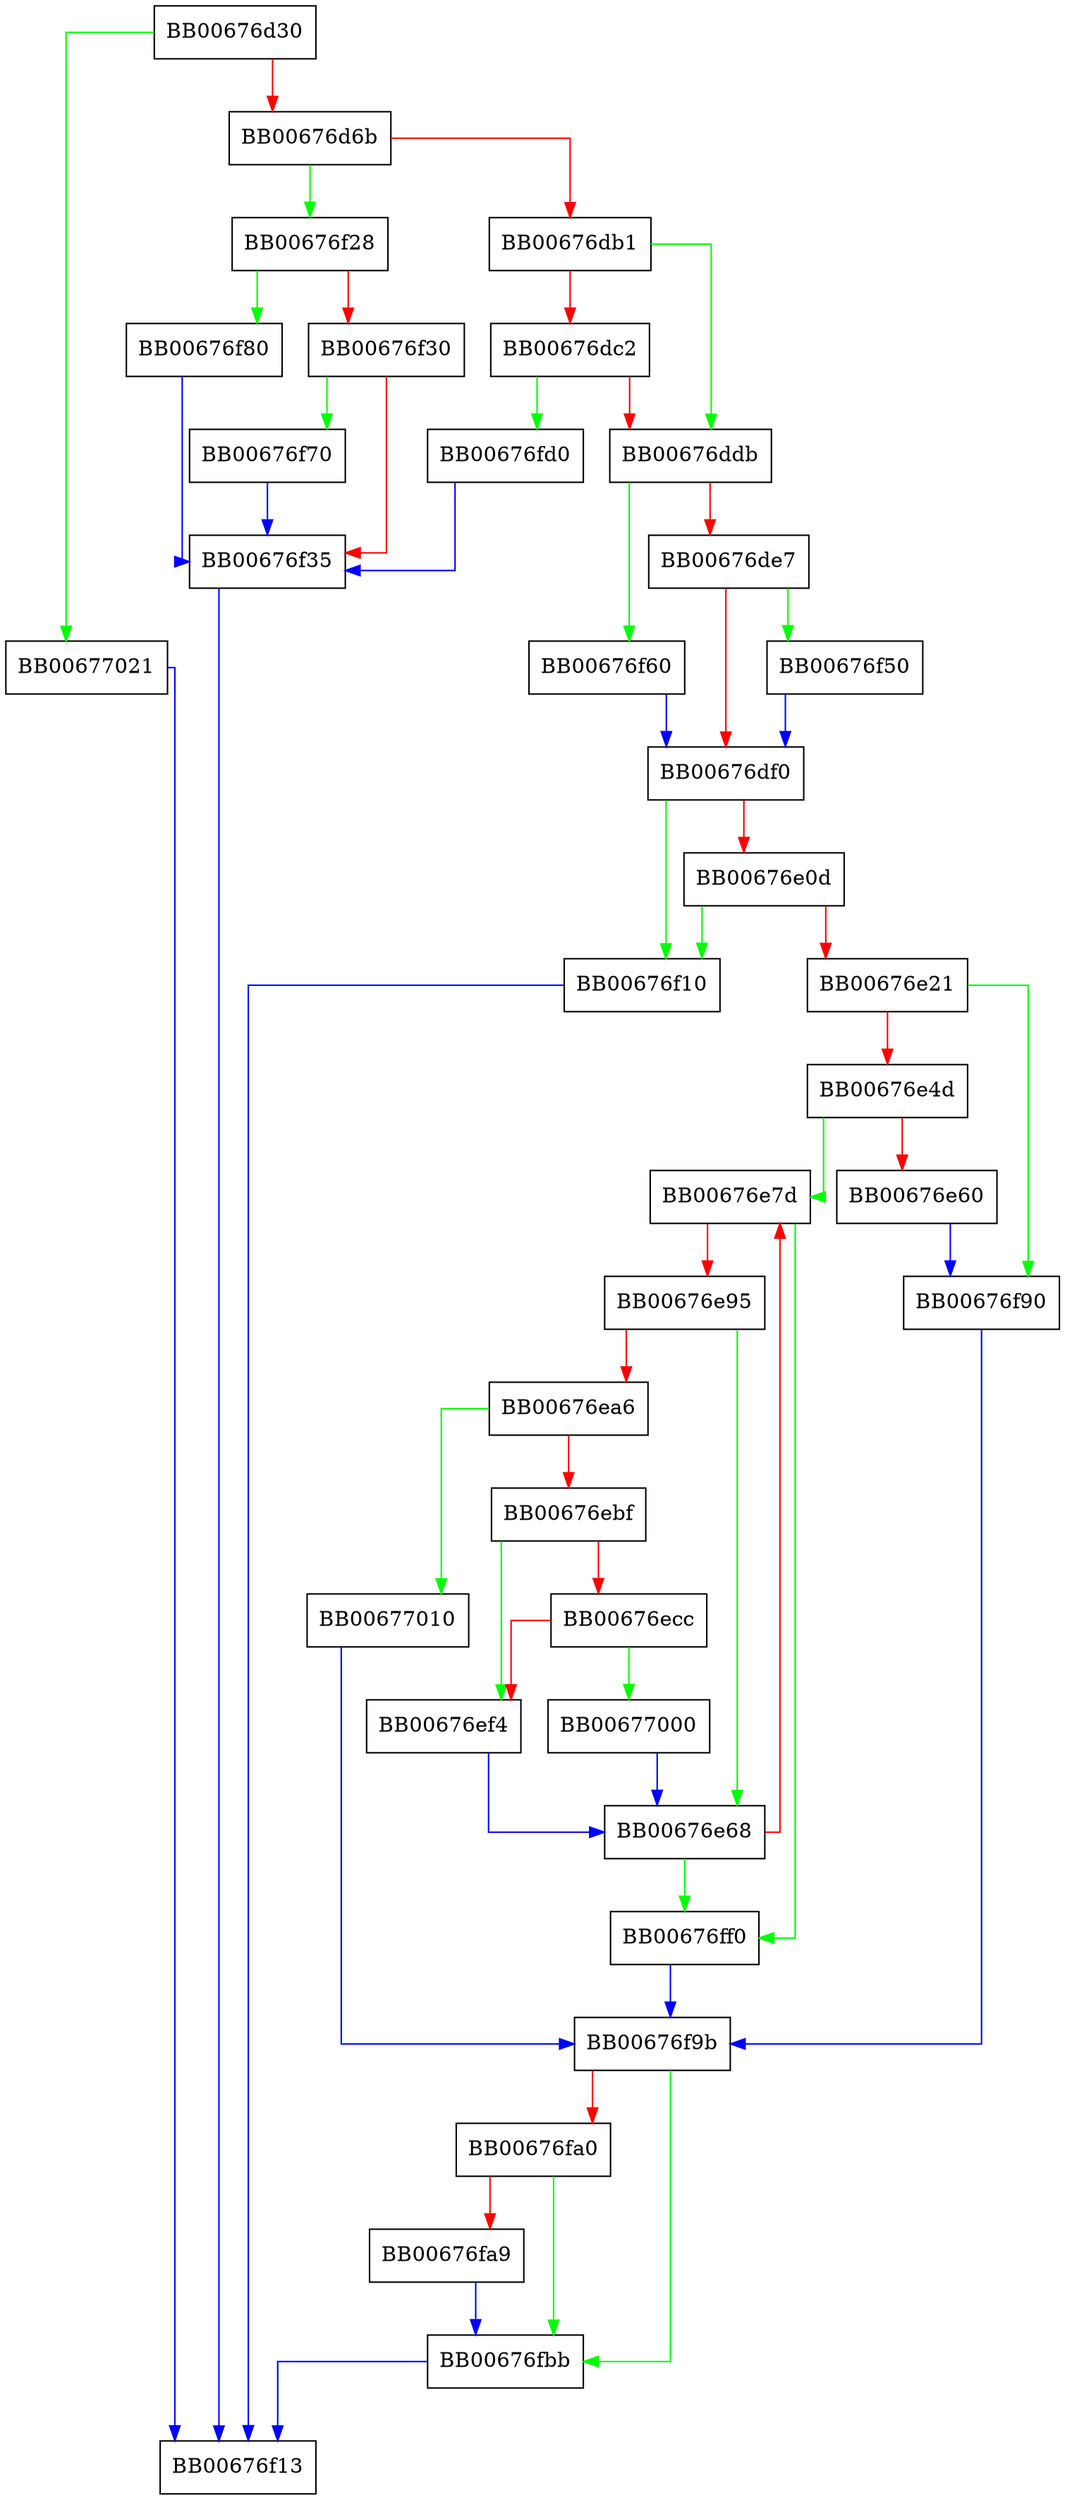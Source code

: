 digraph X509_STORE_CTX_get1_issuer {
  node [shape="box"];
  graph [splines=ortho];
  BB00676d30 -> BB00677021 [color="green"];
  BB00676d30 -> BB00676d6b [color="red"];
  BB00676d6b -> BB00676f28 [color="green"];
  BB00676d6b -> BB00676db1 [color="red"];
  BB00676db1 -> BB00676ddb [color="green"];
  BB00676db1 -> BB00676dc2 [color="red"];
  BB00676dc2 -> BB00676fd0 [color="green"];
  BB00676dc2 -> BB00676ddb [color="red"];
  BB00676ddb -> BB00676f60 [color="green"];
  BB00676ddb -> BB00676de7 [color="red"];
  BB00676de7 -> BB00676f50 [color="green"];
  BB00676de7 -> BB00676df0 [color="red"];
  BB00676df0 -> BB00676f10 [color="green"];
  BB00676df0 -> BB00676e0d [color="red"];
  BB00676e0d -> BB00676f10 [color="green"];
  BB00676e0d -> BB00676e21 [color="red"];
  BB00676e21 -> BB00676f90 [color="green"];
  BB00676e21 -> BB00676e4d [color="red"];
  BB00676e4d -> BB00676e7d [color="green"];
  BB00676e4d -> BB00676e60 [color="red"];
  BB00676e60 -> BB00676f90 [color="blue"];
  BB00676e68 -> BB00676ff0 [color="green"];
  BB00676e68 -> BB00676e7d [color="red"];
  BB00676e7d -> BB00676ff0 [color="green"];
  BB00676e7d -> BB00676e95 [color="red"];
  BB00676e95 -> BB00676e68 [color="green"];
  BB00676e95 -> BB00676ea6 [color="red"];
  BB00676ea6 -> BB00677010 [color="green"];
  BB00676ea6 -> BB00676ebf [color="red"];
  BB00676ebf -> BB00676ef4 [color="green"];
  BB00676ebf -> BB00676ecc [color="red"];
  BB00676ecc -> BB00677000 [color="green"];
  BB00676ecc -> BB00676ef4 [color="red"];
  BB00676ef4 -> BB00676e68 [color="blue"];
  BB00676f10 -> BB00676f13 [color="blue"];
  BB00676f28 -> BB00676f80 [color="green"];
  BB00676f28 -> BB00676f30 [color="red"];
  BB00676f30 -> BB00676f70 [color="green"];
  BB00676f30 -> BB00676f35 [color="red"];
  BB00676f35 -> BB00676f13 [color="blue"];
  BB00676f50 -> BB00676df0 [color="blue"];
  BB00676f60 -> BB00676df0 [color="blue"];
  BB00676f70 -> BB00676f35 [color="blue"];
  BB00676f80 -> BB00676f35 [color="blue"];
  BB00676f90 -> BB00676f9b [color="blue"];
  BB00676f9b -> BB00676fbb [color="green"];
  BB00676f9b -> BB00676fa0 [color="red"];
  BB00676fa0 -> BB00676fbb [color="green"];
  BB00676fa0 -> BB00676fa9 [color="red"];
  BB00676fa9 -> BB00676fbb [color="blue"];
  BB00676fbb -> BB00676f13 [color="blue"];
  BB00676fd0 -> BB00676f35 [color="blue"];
  BB00676ff0 -> BB00676f9b [color="blue"];
  BB00677000 -> BB00676e68 [color="blue"];
  BB00677010 -> BB00676f9b [color="blue"];
  BB00677021 -> BB00676f13 [color="blue"];
}